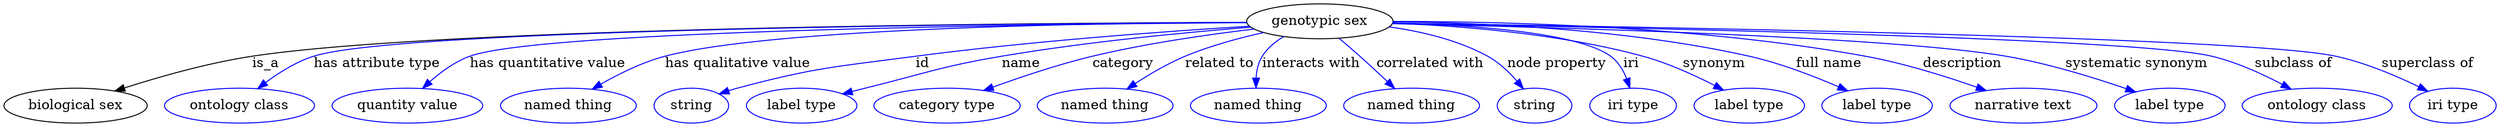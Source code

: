 digraph {
	graph [bb="0,0,2100.2,123"];
	node [label="\N"];
	"genotypic sex"	 [height=0.5,
		label="genotypic sex",
		pos="1110.8,105",
		width=1.661];
	"biological sex"	 [height=0.5,
		pos="59.795,18",
		width=1.661];
	"genotypic sex" -> "biological sex"	 [label=is_a,
		lp="239.79,61.5",
		pos="e,97.067,32.221 1051,104.52 879.33,102.83 387.47,95.738 228.79,69 186.57,61.885 140.1,47.347 106.59,35.606"];
	"has attribute type"	 [color=blue,
		height=0.5,
		label="ontology class",
		pos="199.79,18",
		width=1.7151];
	"genotypic sex" -> "has attribute type"	 [color=blue,
		label="has attribute type",
		lp="333.79,61.5",
		pos="e,221.65,34.896 1051,104.05 873.86,101.01 359.37,90.415 286.79,69 266.53,63.021 246.05,51.349 230.04,40.679",
		style=solid];
	"has quantitative value"	 [color=blue,
		height=0.5,
		label="quantity value",
		pos="340.79,18",
		width=1.6971];
	"genotypic sex" -> "has quantitative value"	 [color=blue,
		label="has quantitative value",
		lp="471.29,61.5",
		pos="e,358.68,35.343 1050.9,103.85 892.55,100.53 471.21,89.829 411.79,69 395.23,63.193 379.14,52.222 366.48,41.939",
		style=solid];
	"has qualitative value"	 [color=blue,
		height=0.5,
		label="named thing",
		pos="474.79,18",
		width=1.5346];
	"genotypic sex" -> "has qualitative value"	 [color=blue,
		label="has qualitative value",
		lp="625.79,61.5",
		pos="e,498.56,34.473 1050.6,104.2 929.17,102.05 658.57,94.487 569.79,69 547.73,62.666 525.01,50.698 507.32,39.947",
		style=solid];
	id	 [color=blue,
		height=0.5,
		label=string,
		pos="578.79,18",
		width=0.84854];
	"genotypic sex" -> id	 [color=blue,
		label=id,
		lp="780.29,61.5",
		pos="e,602.58,29.705 1052.6,100.57 985.4,95.043 871.7,84.4 774.79,69 704.81,57.877 686.16,58 618.79,36 616.53,35.262 614.23,34.436 611.93,\
33.555",
		style=solid];
	name	 [color=blue,
		height=0.5,
		label="label type",
		pos="672.79,18",
		width=1.2638];
	"genotypic sex" -> name	 [color=blue,
		label=name,
		lp="867.29,61.5",
		pos="e,707.62,29.723 1054.1,99.139 1001.4,93.213 920.88,82.94 851.79,69 795.89,57.72 782.47,52.209 727.79,36 724.42,34.999 720.93,33.934 \
717.44,32.842",
		style=solid];
	category	 [color=blue,
		height=0.5,
		label="category type",
		pos="794.79,18",
		width=1.6249];
	"genotypic sex" -> category	 [color=blue,
		label=category,
		lp="956.29,61.5",
		pos="e,829.47,32.512 1057.7,96.478 1022.1,90.214 974.19,80.76 932.79,69 900.85,59.924 865.75,46.911 838.95,36.301",
		style=solid];
	"related to"	 [color=blue,
		height=0.5,
		label="named thing",
		pos="926.79,18",
		width=1.5346];
	"genotypic sex" -> "related to"	 [color=blue,
		label="related to",
		lp="1034.8,61.5",
		pos="e,950.06,34.368 1068.3,92.288 1049.6,86.137 1027.8,78.108 1008.8,69 991.65,60.764 973.6,49.811 958.81,40.167",
		style=solid];
	"interacts with"	 [color=blue,
		height=0.5,
		label="named thing",
		pos="1054.8,18",
		width=1.5346];
	"genotypic sex" -> "interacts with"	 [color=blue,
		label="interacts with",
		lp="1108.8,61.5",
		pos="e,1058.4,35.974 1088.5,88.007 1082.5,82.483 1076.3,75.966 1071.8,69 1067.2,61.944 1063.8,53.546 1061.2,45.622",
		style=solid];
	"correlated with"	 [color=blue,
		height=0.5,
		label="named thing",
		pos="1182.8,18",
		width=1.5346];
	"genotypic sex" -> "correlated with"	 [color=blue,
		label="correlated with",
		lp="1198.8,61.5",
		pos="e,1170.7,35.939 1128.8,87.529 1134.4,81.789 1140.5,75.27 1145.8,69 1152.3,61.255 1159,52.446 1164.8,44.354",
		style=solid];
	"node property"	 [color=blue,
		height=0.5,
		label=string,
		pos="1286.8,18",
		width=0.84854];
	"genotypic sex" -> "node property"	 [color=blue,
		label="node property",
		lp="1298.8,61.5",
		pos="e,1276.4,35.044 1165.9,97.788 1191.1,92.625 1220.5,83.847 1243.8,69 1254.1,62.424 1263.2,52.589 1270.4,43.305",
		style=solid];
	iri	 [color=blue,
		height=0.5,
		label="iri type",
		pos="1371.8,18",
		width=1.011];
	"genotypic sex" -> iri	 [color=blue,
		label=iri,
		lp="1362.3,61.5",
		pos="e,1365.5,35.945 1169.5,101.41 1228.2,96.85 1313.5,87.269 1340.8,69 1349.5,63.182 1356.1,54.023 1361,45.063",
		style=solid];
	synonym	 [color=blue,
		height=0.5,
		label="label type",
		pos="1471.8,18",
		width=1.2638];
	"genotypic sex" -> synonym	 [color=blue,
		label=synonym,
		lp="1435.3,61.5",
		pos="e,1447.6,33.445 1170.1,102.57 1224,99.036 1305.3,90.343 1372.8,69 1395.9,61.689 1420.2,49.294 1438.9,38.554",
		style=solid];
	"full name"	 [color=blue,
		height=0.5,
		label="label type",
		pos="1580.8,18",
		width=1.2638];
	"genotypic sex" -> "full name"	 [color=blue,
		label="full name",
		lp="1534.3,61.5",
		pos="e,1554,32.664 1169.5,101.26 1255.3,95.414 1410.6,83.292 1464.8,69 1492.7,61.639 1522.5,48.42 1544.9,37.285",
		style=solid];
	description	 [color=blue,
		height=0.5,
		label="narrative text",
		pos="1701.8,18",
		width=1.6068];
	"genotypic sex" -> description	 [color=blue,
		label=description,
		lp="1646.3,61.5",
		pos="e,1669.4,32.999 1170.3,102.33 1275.8,97.26 1491.3,85.27 1564.8,69 1597.7,61.724 1633.3,48.287 1660,37.032",
		style=solid];
	"systematic synonym"	 [color=blue,
		height=0.5,
		label="label type",
		pos="1822.8,18",
		width=1.2638];
	"genotypic sex" -> "systematic synonym"	 [color=blue,
		label="systematic synonym",
		lp="1788.8,61.5",
		pos="e,1792.8,31.594 1170.5,103.36 1296.3,99.544 1584.7,88.881 1680.8,69 1716.5,61.621 1755.3,47.203 1783.3,35.575",
		style=solid];
	"subclass of"	 [color=blue,
		height=0.5,
		label="ontology class",
		pos="1947.8,18",
		width=1.7151];
	"genotypic sex" -> "subclass of"	 [color=blue,
		label="subclass of",
		lp="1917.3,61.5",
		pos="e,1923,34.599 1170.6,103.54 1334.8,99.328 1784.2,86.343 1848.8,69 1871.9,62.798 1895.8,50.675 1914.3,39.804",
		style=solid];
	"superclass of"	 [color=blue,
		height=0.5,
		label="iri type",
		pos="2063.8,18",
		width=1.011];
	"genotypic sex" -> "superclass of"	 [color=blue,
		label="superclass of",
		lp="2028.3,61.5",
		pos="e,2040.3,31.95 1170.7,103.76 1350.4,99.859 1876.6,87.016 1951.8,69 1980,62.252 2009.7,48.34 2031.5,36.748",
		style=solid];
}
